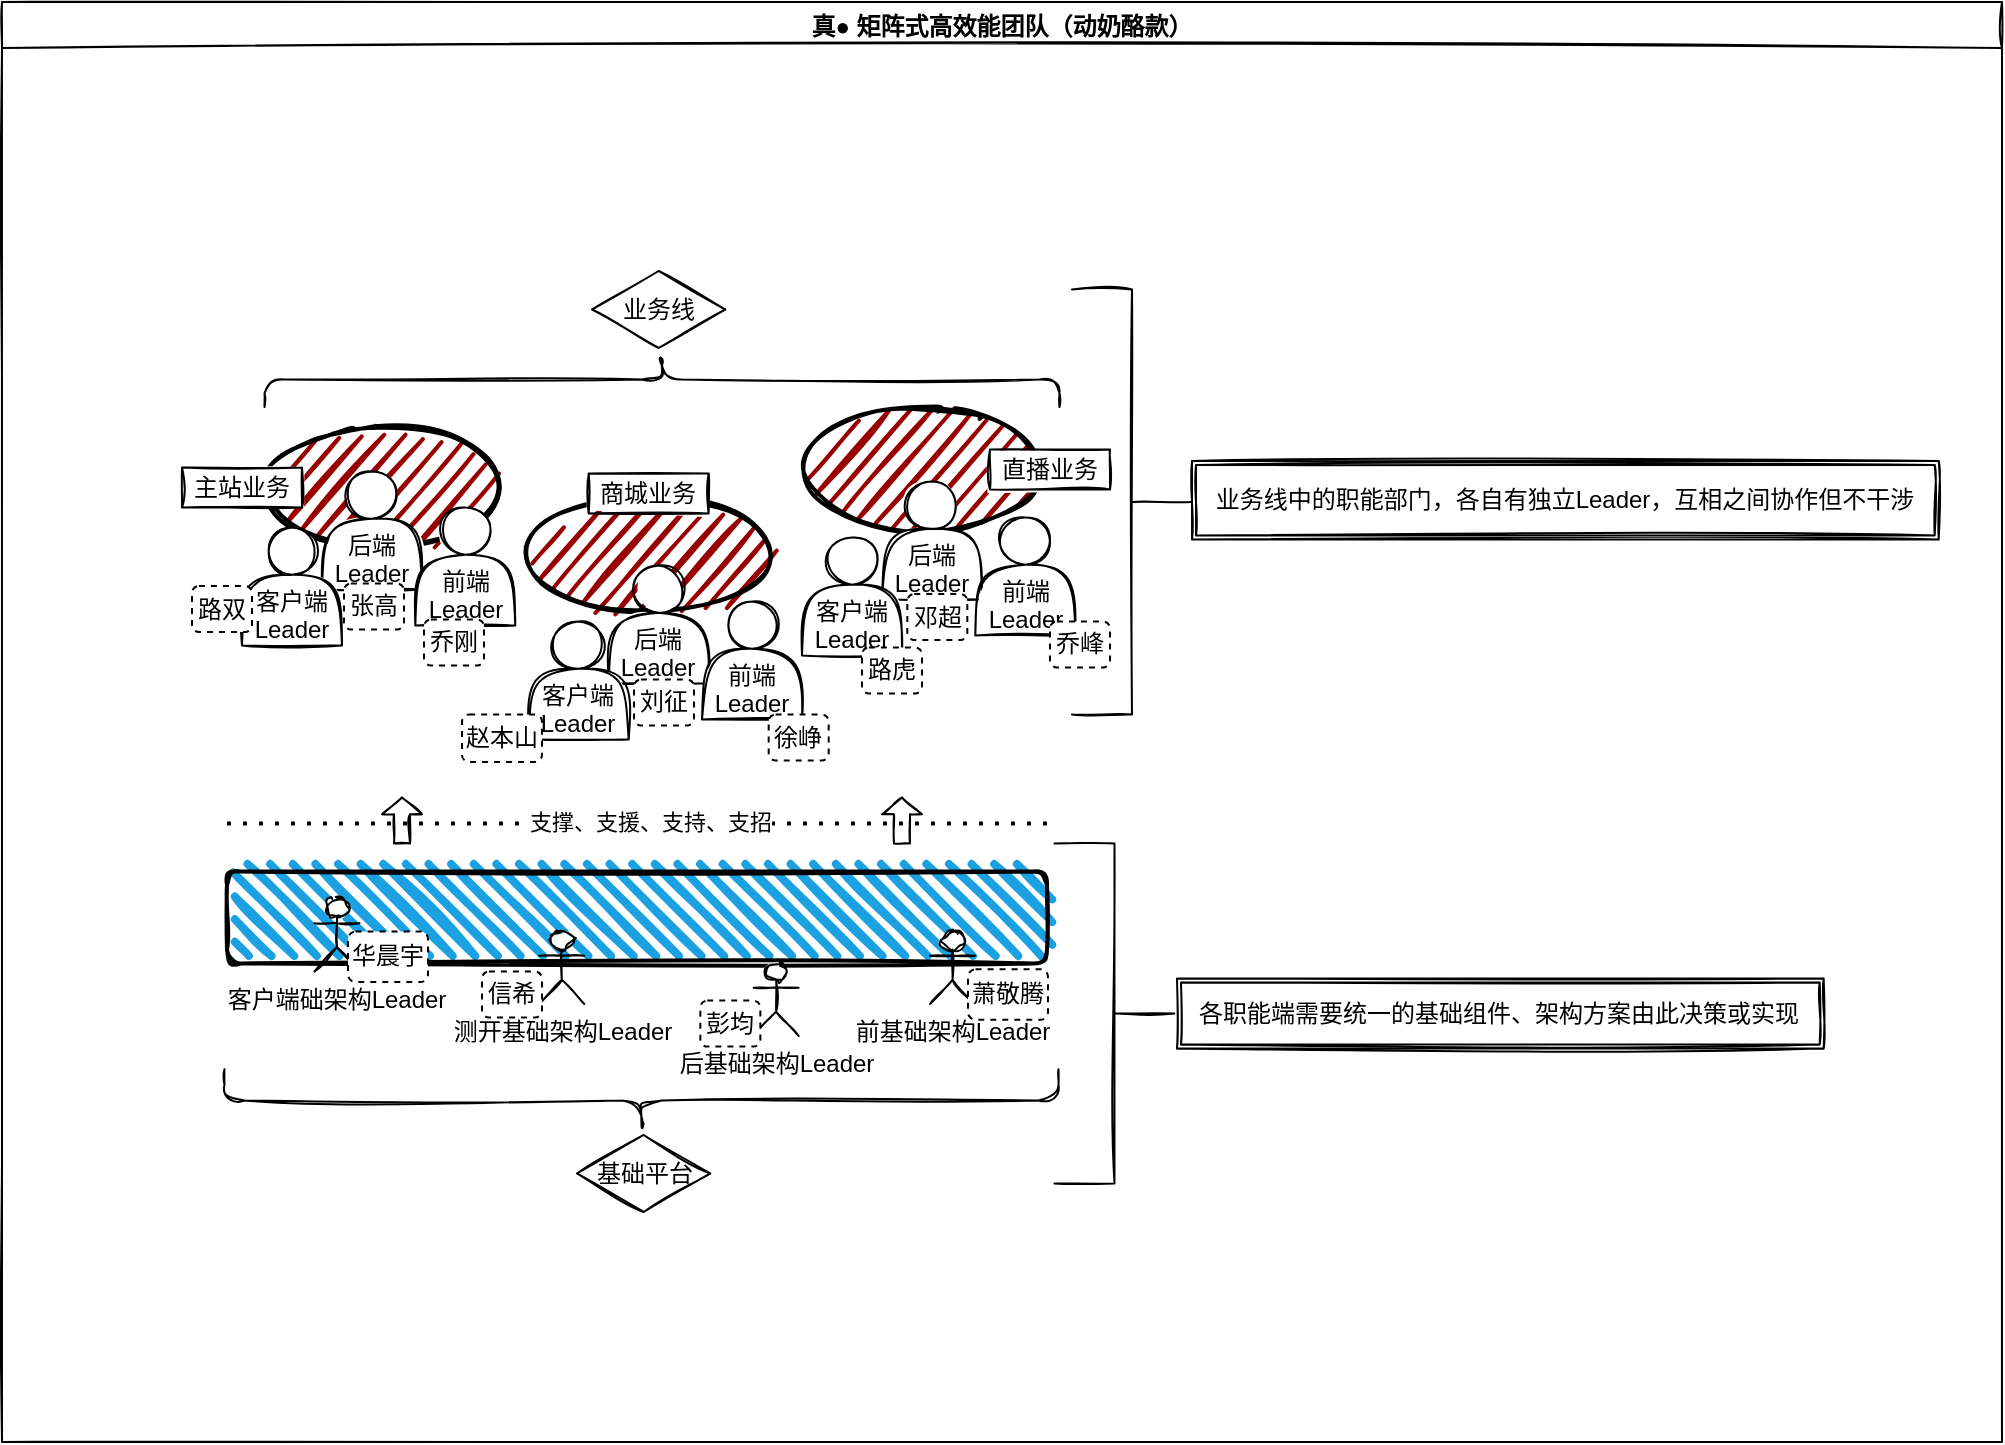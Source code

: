 <mxfile version="14.2.6" type="github">
  <diagram id="yZ-5awFDFZwI3RNw8QD1" name="Page-1">
    <mxGraphModel dx="1342" dy="696" grid="1" gridSize="10" guides="1" tooltips="1" connect="1" arrows="1" fold="1" page="1" pageScale="1" pageWidth="827" pageHeight="1169" math="0" shadow="0">
      <root>
        <mxCell id="0" />
        <mxCell id="1" parent="0" />
        <mxCell id="lFQKLQK3sEn3rDhJFm7_-2" value="" style="ellipse;whiteSpace=wrap;html=1;strokeWidth=2;fillWeight=2;hachureGap=8;fillColor=#990000;fillStyle=dots;sketch=1;" parent="1" vertex="1">
          <mxGeometry x="260" y="482.75" width="120" height="60" as="geometry" />
        </mxCell>
        <mxCell id="lFQKLQK3sEn3rDhJFm7_-8" value="主站业务" style="html=1;whiteSpace=wrap;container=1;recursiveResize=0;collapsible=0;sketch=1;" parent="1" vertex="1">
          <mxGeometry x="220" y="502.75" width="60" height="20" as="geometry" />
        </mxCell>
        <mxCell id="lFQKLQK3sEn3rDhJFm7_-20" value="&lt;br&gt;&lt;br&gt;后端Leader" style="shape=actor;whiteSpace=wrap;html=1;sketch=1;" parent="1" vertex="1">
          <mxGeometry x="290" y="504.75" width="50" height="59" as="geometry" />
        </mxCell>
        <mxCell id="lFQKLQK3sEn3rDhJFm7_-30" value="&lt;br&gt;&lt;br&gt;前端Leader" style="shape=actor;whiteSpace=wrap;html=1;sketch=1;" parent="1" vertex="1">
          <mxGeometry x="336.66" y="522.75" width="50" height="59" as="geometry" />
        </mxCell>
        <mxCell id="lFQKLQK3sEn3rDhJFm7_-31" value="&lt;br&gt;&lt;br&gt;客户端Leader" style="shape=actor;whiteSpace=wrap;html=1;sketch=1;" parent="1" vertex="1">
          <mxGeometry x="250" y="532.75" width="50" height="59" as="geometry" />
        </mxCell>
        <mxCell id="lFQKLQK3sEn3rDhJFm7_-35" value="" style="shape=curlyBracket;whiteSpace=wrap;html=1;rounded=1;sketch=1;rotation=90;" parent="1" vertex="1">
          <mxGeometry x="446.25" y="260" width="27.5" height="397.5" as="geometry" />
        </mxCell>
        <mxCell id="lFQKLQK3sEn3rDhJFm7_-45" value="真● 矩阵式高效能团队（动奶酪款）" style="swimlane;sketch=1;" parent="1" vertex="1">
          <mxGeometry x="130" y="270" width="1000" height="720" as="geometry" />
        </mxCell>
        <mxCell id="lFQKLQK3sEn3rDhJFm7_-1" value="" style="rounded=1;whiteSpace=wrap;html=1;strokeWidth=2;fillWeight=4;hachureGap=8;hachureAngle=45;fillColor=#1ba1e2;sketch=1;" parent="lFQKLQK3sEn3rDhJFm7_-45" vertex="1">
          <mxGeometry x="112.49" y="434.75" width="410" height="46" as="geometry" />
        </mxCell>
        <mxCell id="lFQKLQK3sEn3rDhJFm7_-5" value="" style="html=1;shape=mxgraph.flowchart.annotation_2;align=left;labelPosition=right;sketch=1;rotation=-180;" parent="lFQKLQK3sEn3rDhJFm7_-45" vertex="1">
          <mxGeometry x="526.24" y="420.75" width="60" height="170" as="geometry" />
        </mxCell>
        <mxCell id="lFQKLQK3sEn3rDhJFm7_-15" value="" style="shape=curlyBracket;whiteSpace=wrap;html=1;rounded=1;sketch=1;rotation=-90;" parent="lFQKLQK3sEn3rDhJFm7_-45" vertex="1">
          <mxGeometry x="304.12" y="340.75" width="31.25" height="417" as="geometry" />
        </mxCell>
        <mxCell id="lFQKLQK3sEn3rDhJFm7_-18" value="基础平台" style="html=1;whiteSpace=wrap;aspect=fixed;shape=isoRectangle;sketch=1;" parent="lFQKLQK3sEn3rDhJFm7_-45" vertex="1">
          <mxGeometry x="287.5" y="565.74" width="66.67" height="40" as="geometry" />
        </mxCell>
        <mxCell id="lFQKLQK3sEn3rDhJFm7_-22" value="后基础架构Leader" style="shape=umlActor;verticalLabelPosition=bottom;verticalAlign=top;html=1;outlineConnect=0;sketch=1;" parent="lFQKLQK3sEn3rDhJFm7_-45" vertex="1">
          <mxGeometry x="375.83" y="480.75" width="22.5" height="36.25" as="geometry" />
        </mxCell>
        <mxCell id="lFQKLQK3sEn3rDhJFm7_-26" value="前基础架构Leader" style="shape=umlActor;verticalLabelPosition=bottom;verticalAlign=top;html=1;outlineConnect=0;sketch=1;" parent="lFQKLQK3sEn3rDhJFm7_-45" vertex="1">
          <mxGeometry x="463.99" y="464.75" width="22.5" height="36.25" as="geometry" />
        </mxCell>
        <mxCell id="lFQKLQK3sEn3rDhJFm7_-27" value="客户端础架构Leader" style="shape=umlActor;verticalLabelPosition=bottom;verticalAlign=top;html=1;outlineConnect=0;sketch=1;" parent="lFQKLQK3sEn3rDhJFm7_-45" vertex="1">
          <mxGeometry x="156.24" y="448.5" width="22.5" height="36.25" as="geometry" />
        </mxCell>
        <mxCell id="lFQKLQK3sEn3rDhJFm7_-28" value="测开基础架构Leader" style="shape=umlActor;verticalLabelPosition=bottom;verticalAlign=top;html=1;outlineConnect=0;sketch=1;" parent="lFQKLQK3sEn3rDhJFm7_-45" vertex="1">
          <mxGeometry x="268.62" y="464.75" width="22.5" height="36.25" as="geometry" />
        </mxCell>
        <mxCell id="lFQKLQK3sEn3rDhJFm7_-37" value="各职能端需要统一的基础组件、架构方案由此决策或实现" style="shape=ext;double=1;rounded=0;whiteSpace=wrap;html=1;sketch=1;" parent="lFQKLQK3sEn3rDhJFm7_-45" vertex="1">
          <mxGeometry x="587.49" y="488.19" width="323.34" height="35.12" as="geometry" />
        </mxCell>
        <mxCell id="lFQKLQK3sEn3rDhJFm7_-46" value="" style="ellipse;whiteSpace=wrap;html=1;strokeWidth=2;fillWeight=2;hachureGap=8;fillColor=#990000;fillStyle=dots;sketch=1;" parent="lFQKLQK3sEn3rDhJFm7_-45" vertex="1">
          <mxGeometry x="263.34" y="245.75" width="120" height="60" as="geometry" />
        </mxCell>
        <mxCell id="lFQKLQK3sEn3rDhJFm7_-47" value="商城业务" style="html=1;whiteSpace=wrap;container=1;recursiveResize=0;collapsible=0;sketch=1;" parent="lFQKLQK3sEn3rDhJFm7_-45" vertex="1">
          <mxGeometry x="293.34" y="235.75" width="60" height="20" as="geometry" />
        </mxCell>
        <mxCell id="lFQKLQK3sEn3rDhJFm7_-48" value="&lt;br&gt;&lt;br&gt;后端Leader" style="shape=actor;whiteSpace=wrap;html=1;sketch=1;" parent="lFQKLQK3sEn3rDhJFm7_-45" vertex="1">
          <mxGeometry x="303.34" y="281.75" width="50" height="59" as="geometry" />
        </mxCell>
        <mxCell id="lFQKLQK3sEn3rDhJFm7_-49" value="&lt;br&gt;&lt;br&gt;前端Leader" style="shape=actor;whiteSpace=wrap;html=1;sketch=1;" parent="lFQKLQK3sEn3rDhJFm7_-45" vertex="1">
          <mxGeometry x="350" y="299.75" width="50" height="59" as="geometry" />
        </mxCell>
        <mxCell id="lFQKLQK3sEn3rDhJFm7_-50" value="&lt;br&gt;&lt;br&gt;客户端Leader" style="shape=actor;whiteSpace=wrap;html=1;sketch=1;" parent="lFQKLQK3sEn3rDhJFm7_-45" vertex="1">
          <mxGeometry x="263.34" y="309.75" width="50" height="59" as="geometry" />
        </mxCell>
        <mxCell id="lFQKLQK3sEn3rDhJFm7_-38" value="" style="html=1;shape=mxgraph.flowchart.annotation_2;align=left;labelPosition=right;sketch=1;rotation=-180;" parent="lFQKLQK3sEn3rDhJFm7_-45" vertex="1">
          <mxGeometry x="535" y="143.75" width="60" height="212.5" as="geometry" />
        </mxCell>
        <mxCell id="lFQKLQK3sEn3rDhJFm7_-39" value="业务线中的职能部门，各自有独立Leader，互相之间协作但不干涉" style="shape=ext;double=1;rounded=0;whiteSpace=wrap;html=1;sketch=1;" parent="lFQKLQK3sEn3rDhJFm7_-45" vertex="1">
          <mxGeometry x="595" y="229.44" width="373.34" height="39.31" as="geometry" />
        </mxCell>
        <mxCell id="lFQKLQK3sEn3rDhJFm7_-3" value="" style="ellipse;whiteSpace=wrap;html=1;strokeWidth=2;fillWeight=2;hachureGap=8;fillColor=#990000;fillStyle=dots;sketch=1;" parent="lFQKLQK3sEn3rDhJFm7_-45" vertex="1">
          <mxGeometry x="400" y="203.75" width="120" height="60" as="geometry" />
        </mxCell>
        <mxCell id="lFQKLQK3sEn3rDhJFm7_-13" value="直播业务" style="html=1;whiteSpace=wrap;container=1;recursiveResize=0;collapsible=0;sketch=1;" parent="lFQKLQK3sEn3rDhJFm7_-45" vertex="1">
          <mxGeometry x="494" y="223.75" width="60" height="20" as="geometry" />
        </mxCell>
        <mxCell id="lFQKLQK3sEn3rDhJFm7_-32" value="&lt;br&gt;&lt;br&gt;后端Leader" style="shape=actor;whiteSpace=wrap;html=1;sketch=1;" parent="lFQKLQK3sEn3rDhJFm7_-45" vertex="1">
          <mxGeometry x="440" y="239.75" width="50" height="59" as="geometry" />
        </mxCell>
        <mxCell id="lFQKLQK3sEn3rDhJFm7_-33" value="&lt;br&gt;&lt;br&gt;前端Leader" style="shape=actor;whiteSpace=wrap;html=1;sketch=1;" parent="lFQKLQK3sEn3rDhJFm7_-45" vertex="1">
          <mxGeometry x="486.66" y="257.75" width="50" height="59" as="geometry" />
        </mxCell>
        <mxCell id="lFQKLQK3sEn3rDhJFm7_-34" value="&lt;br&gt;&lt;br&gt;客户端Leader" style="shape=actor;whiteSpace=wrap;html=1;sketch=1;" parent="lFQKLQK3sEn3rDhJFm7_-45" vertex="1">
          <mxGeometry x="400.0" y="267.75" width="50" height="59" as="geometry" />
        </mxCell>
        <mxCell id="lFQKLQK3sEn3rDhJFm7_-17" value="业务线" style="html=1;whiteSpace=wrap;aspect=fixed;shape=isoRectangle;sketch=1;" parent="lFQKLQK3sEn3rDhJFm7_-45" vertex="1">
          <mxGeometry x="295.01" y="133.75" width="66.67" height="40" as="geometry" />
        </mxCell>
        <mxCell id="lFQKLQK3sEn3rDhJFm7_-66" value="" style="shape=singleArrow;direction=north;whiteSpace=wrap;html=1;sketch=1;arrowWidth=0.4;arrowSize=0.364;" parent="lFQKLQK3sEn3rDhJFm7_-45" vertex="1">
          <mxGeometry x="190" y="397.75" width="20" height="23" as="geometry" />
        </mxCell>
        <mxCell id="lFQKLQK3sEn3rDhJFm7_-67" value="" style="shape=singleArrow;direction=north;whiteSpace=wrap;html=1;sketch=1;arrowWidth=0.4;arrowSize=0.364;" parent="lFQKLQK3sEn3rDhJFm7_-45" vertex="1">
          <mxGeometry x="440" y="397.75" width="20" height="23" as="geometry" />
        </mxCell>
        <mxCell id="iMsN4SmAubi7QE5un-1W-3" value="路双" style="rounded=1;whiteSpace=wrap;html=1;dashed=1;" parent="lFQKLQK3sEn3rDhJFm7_-45" vertex="1">
          <mxGeometry x="95" y="292" width="30" height="23" as="geometry" />
        </mxCell>
        <mxCell id="iMsN4SmAubi7QE5un-1W-4" value="路虎" style="rounded=1;whiteSpace=wrap;html=1;dashed=1;" parent="lFQKLQK3sEn3rDhJFm7_-45" vertex="1">
          <mxGeometry x="430" y="322.75" width="30" height="23" as="geometry" />
        </mxCell>
        <mxCell id="iMsN4SmAubi7QE5un-1W-5" value="乔峰" style="rounded=1;whiteSpace=wrap;html=1;dashed=1;" parent="lFQKLQK3sEn3rDhJFm7_-45" vertex="1">
          <mxGeometry x="524" y="309.75" width="30" height="23" as="geometry" />
        </mxCell>
        <mxCell id="iMsN4SmAubi7QE5un-1W-6" value="乔刚" style="rounded=1;whiteSpace=wrap;html=1;dashed=1;" parent="lFQKLQK3sEn3rDhJFm7_-45" vertex="1">
          <mxGeometry x="211" y="308.75" width="30" height="23" as="geometry" />
        </mxCell>
        <mxCell id="iMsN4SmAubi7QE5un-1W-8" value="邓超" style="rounded=1;whiteSpace=wrap;html=1;dashed=1;" parent="lFQKLQK3sEn3rDhJFm7_-45" vertex="1">
          <mxGeometry x="452.66" y="296" width="30" height="23" as="geometry" />
        </mxCell>
        <mxCell id="iMsN4SmAubi7QE5un-1W-9" value="彭均" style="rounded=1;whiteSpace=wrap;html=1;dashed=1;" parent="lFQKLQK3sEn3rDhJFm7_-45" vertex="1">
          <mxGeometry x="349.17" y="499.31" width="30" height="23" as="geometry" />
        </mxCell>
        <mxCell id="iMsN4SmAubi7QE5un-1W-10" value="信希" style="rounded=1;whiteSpace=wrap;html=1;dashed=1;" parent="lFQKLQK3sEn3rDhJFm7_-45" vertex="1">
          <mxGeometry x="240.0" y="484.75" width="30" height="23" as="geometry" />
        </mxCell>
        <mxCell id="iMsN4SmAubi7QE5un-1W-11" value="华晨宇" style="rounded=1;whiteSpace=wrap;html=1;dashed=1;" parent="lFQKLQK3sEn3rDhJFm7_-45" vertex="1">
          <mxGeometry x="173" y="464.75" width="40" height="25.25" as="geometry" />
        </mxCell>
        <mxCell id="iMsN4SmAubi7QE5un-1W-12" value="萧敬腾" style="rounded=1;whiteSpace=wrap;html=1;dashed=1;" parent="lFQKLQK3sEn3rDhJFm7_-45" vertex="1">
          <mxGeometry x="483" y="483.63" width="40" height="25.25" as="geometry" />
        </mxCell>
        <mxCell id="iMsN4SmAubi7QE5un-1W-13" value="刘征" style="rounded=1;whiteSpace=wrap;html=1;dashed=1;" parent="lFQKLQK3sEn3rDhJFm7_-45" vertex="1">
          <mxGeometry x="316.0" y="338.75" width="30" height="23" as="geometry" />
        </mxCell>
        <mxCell id="iMsN4SmAubi7QE5un-1W-14" value="徐峥" style="rounded=1;whiteSpace=wrap;html=1;dashed=1;" parent="lFQKLQK3sEn3rDhJFm7_-45" vertex="1">
          <mxGeometry x="383.34" y="356.25" width="30" height="23" as="geometry" />
        </mxCell>
        <mxCell id="iMsN4SmAubi7QE5un-1W-15" value="赵本山" style="rounded=1;whiteSpace=wrap;html=1;dashed=1;" parent="lFQKLQK3sEn3rDhJFm7_-45" vertex="1">
          <mxGeometry x="230" y="356.25" width="40" height="23.75" as="geometry" />
        </mxCell>
        <mxCell id="lFQKLQK3sEn3rDhJFm7_-60" value="" style="endArrow=none;dashed=1;html=1;dashPattern=1 3;strokeWidth=2;" parent="1" edge="1">
          <mxGeometry width="50" height="50" relative="1" as="geometry">
            <mxPoint x="242.49" y="680.75" as="sourcePoint" />
            <mxPoint x="652.49" y="680.75" as="targetPoint" />
          </mxGeometry>
        </mxCell>
        <mxCell id="lFQKLQK3sEn3rDhJFm7_-62" value="支撑、支援、支持、支招" style="edgeLabel;html=1;align=center;verticalAlign=middle;resizable=0;points=[];" parent="lFQKLQK3sEn3rDhJFm7_-60" vertex="1" connectable="0">
          <mxGeometry x="-0.151" y="-2" relative="1" as="geometry">
            <mxPoint x="36.85" y="-3.5" as="offset" />
          </mxGeometry>
        </mxCell>
        <mxCell id="iMsN4SmAubi7QE5un-1W-7" value="张高" style="rounded=1;whiteSpace=wrap;html=1;dashed=1;" parent="1" vertex="1">
          <mxGeometry x="301" y="560.75" width="30" height="23" as="geometry" />
        </mxCell>
      </root>
    </mxGraphModel>
  </diagram>
</mxfile>
